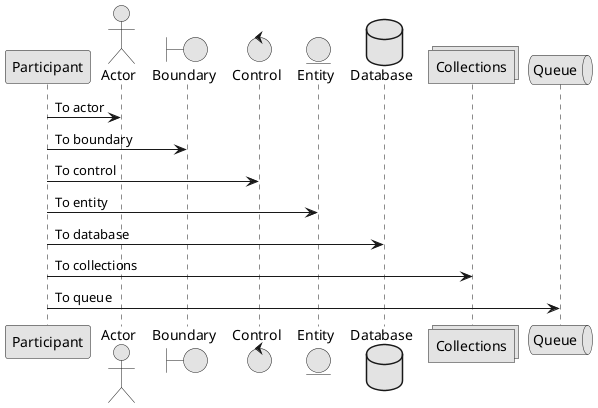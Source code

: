 ------------------------
sequence-diagram-with-participant-shapes.plantuml.png

@startuml
skinparam monochrome true
participant Participant as Foo
actor       Actor       as Foo1
boundary    Boundary    as Foo2
control     Control     as Foo3
entity      Entity      as Foo4
database    Database    as Foo5
collections Collections as Foo6
queue       Queue       as Foo7
Foo -> Foo1 : To actor 
Foo -> Foo2 : To boundary
Foo -> Foo3 : To control
Foo -> Foo4 : To entity
Foo -> Foo5 : To database
Foo -> Foo6 : To collections
Foo -> Foo7: To queue
@enduml

PlantUML version 1.2024.7(Sat Sep 07 13:18:17 CEST 2024)
(GPL source distribution)
Java Runtime: OpenJDK Runtime Environment
JVM: OpenJDK 64-Bit Server VM
Default Encoding: UTF-8
Language: en
Country: US

------------------------
